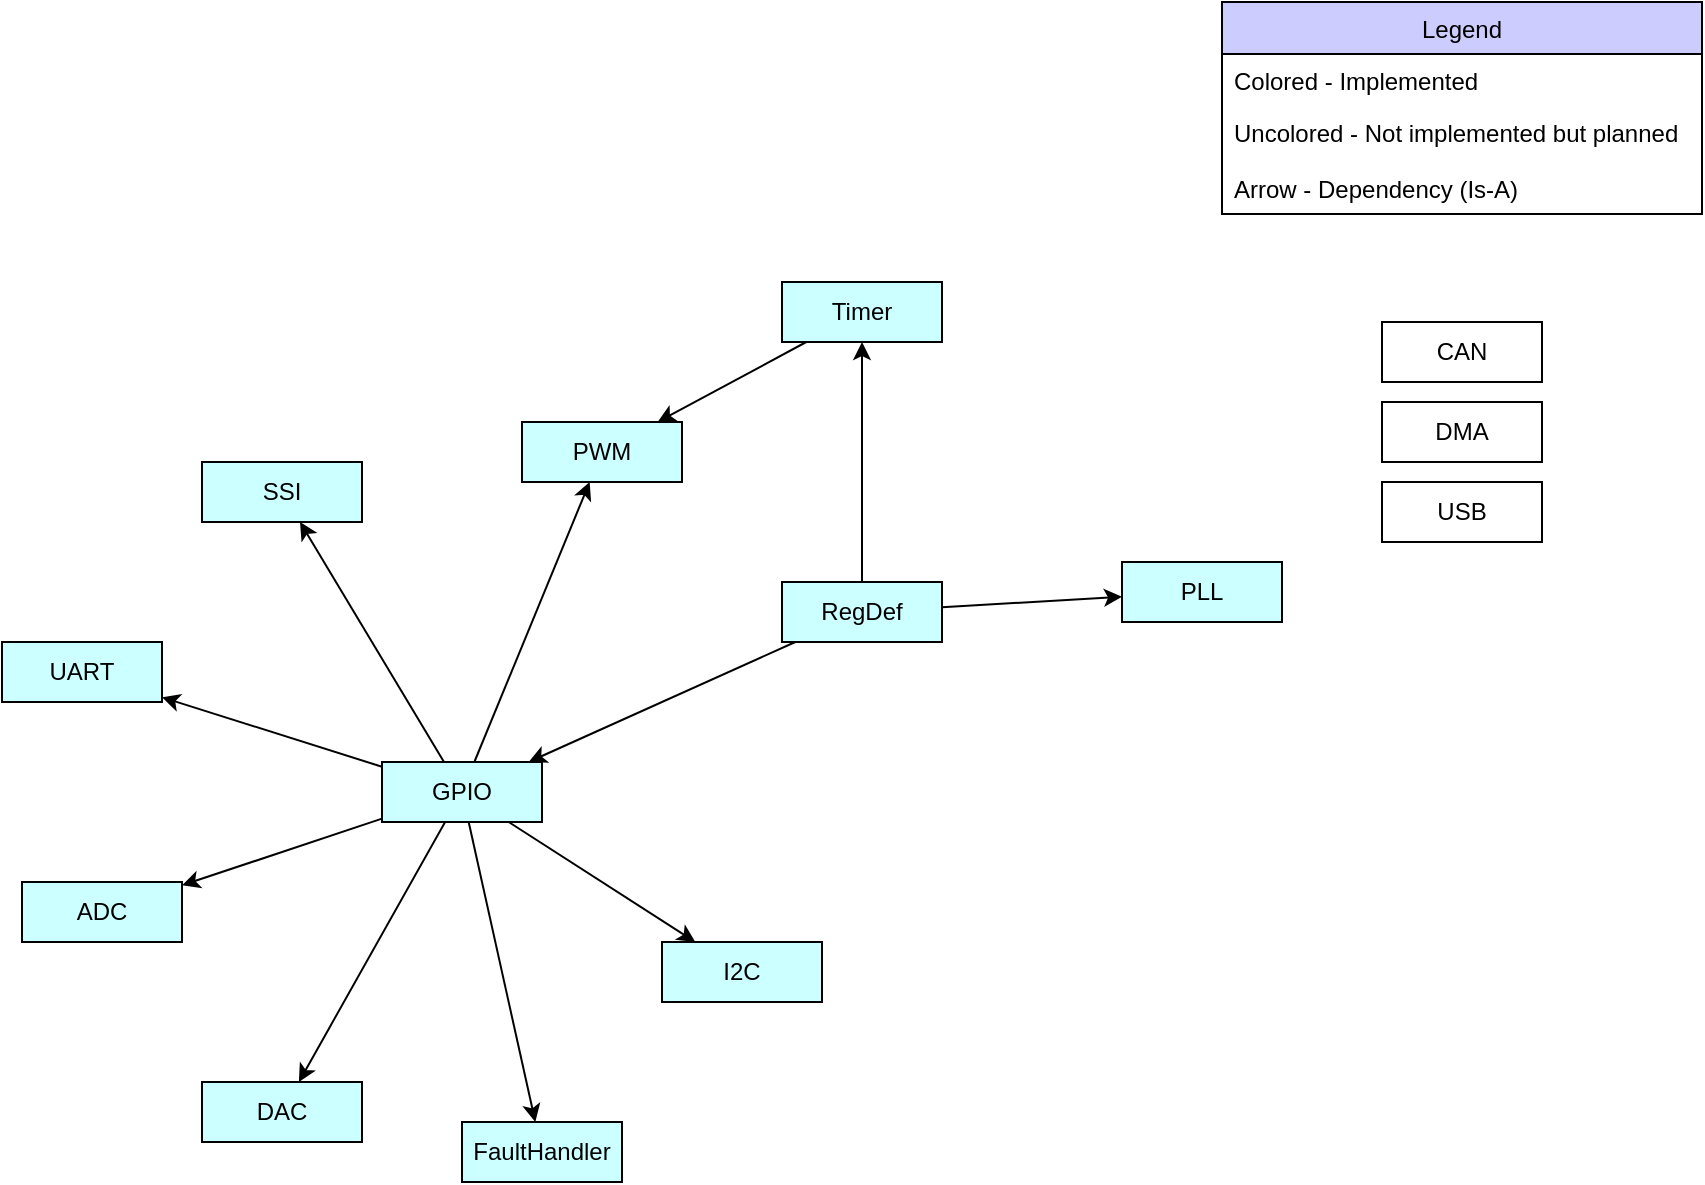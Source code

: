 <mxfile version="15.5.2" type="device"><diagram id="-y2y8tmFMxEP6RDZ8xfN" name="Page-1"><mxGraphModel dx="2065" dy="1087" grid="1" gridSize="10" guides="1" tooltips="1" connect="1" arrows="1" fold="1" page="1" pageScale="1" pageWidth="1100" pageHeight="850" math="0" shadow="0"><root><mxCell id="0"/><mxCell id="1" parent="0"/><mxCell id="HgvvTanYvEle2JIAMGem-272" value="Legend" style="swimlane;fontStyle=0;childLayout=stackLayout;horizontal=1;startSize=26;horizontalStack=0;resizeParent=1;resizeParentMax=0;resizeLast=0;collapsible=1;marginBottom=0;fillColor=#CCCCFF;" parent="1" vertex="1"><mxGeometry x="800" y="40" width="240" height="106" as="geometry"/></mxCell><mxCell id="HgvvTanYvEle2JIAMGem-273" value="Colored - Implemented" style="text;strokeColor=none;fillColor=none;align=left;verticalAlign=top;spacingLeft=4;spacingRight=4;overflow=hidden;rotatable=0;points=[[0,0.5],[1,0.5]];portConstraint=eastwest;" parent="HgvvTanYvEle2JIAMGem-272" vertex="1"><mxGeometry y="26" width="240" height="26" as="geometry"/></mxCell><mxCell id="HgvvTanYvEle2JIAMGem-274" value="Uncolored - Not implemented but planned" style="text;strokeColor=none;fillColor=none;align=left;verticalAlign=top;spacingLeft=4;spacingRight=4;overflow=hidden;rotatable=0;points=[[0,0.5],[1,0.5]];portConstraint=eastwest;" parent="HgvvTanYvEle2JIAMGem-272" vertex="1"><mxGeometry y="52" width="240" height="28" as="geometry"/></mxCell><mxCell id="HgvvTanYvEle2JIAMGem-279" value="Arrow - Dependency (Is-A)" style="text;strokeColor=none;fillColor=none;align=left;verticalAlign=top;spacingLeft=4;spacingRight=4;overflow=hidden;rotatable=0;points=[[0,0.5],[1,0.5]];portConstraint=eastwest;" parent="HgvvTanYvEle2JIAMGem-272" vertex="1"><mxGeometry y="80" width="240" height="26" as="geometry"/></mxCell><mxCell id="e23Isf9mB9XA5P11NPGo-80" value="CAN" style="whiteSpace=wrap;html=1;hachureGap=4;pointerEvents=0;fillColor=none;" parent="1" vertex="1"><mxGeometry x="880" y="200" width="80" height="30" as="geometry"/></mxCell><mxCell id="e23Isf9mB9XA5P11NPGo-82" value="DMA" style="whiteSpace=wrap;html=1;hachureGap=4;pointerEvents=0;fillColor=none;" parent="1" vertex="1"><mxGeometry x="880" y="240" width="80" height="30" as="geometry"/></mxCell><mxCell id="e23Isf9mB9XA5P11NPGo-83" value="USB" style="whiteSpace=wrap;html=1;hachureGap=4;pointerEvents=0;fillColor=none;" parent="1" vertex="1"><mxGeometry x="880" y="280" width="80" height="30" as="geometry"/></mxCell><mxCell id="PQarDQu5uLnV0_lh_8ph-15" value="GPIO" style="whiteSpace=wrap;html=1;fillColor=#CCFFFF;" vertex="1" parent="1"><mxGeometry x="380" y="420" width="80" height="30" as="geometry"/></mxCell><mxCell id="PQarDQu5uLnV0_lh_8ph-16" value="FaultHandler" style="whiteSpace=wrap;html=1;fillColor=#CCFFFF;" vertex="1" parent="1"><mxGeometry x="420" y="600" width="80" height="30" as="geometry"/></mxCell><mxCell id="PQarDQu5uLnV0_lh_8ph-17" value="" style="rounded=0;" edge="1" source="PQarDQu5uLnV0_lh_8ph-15" target="PQarDQu5uLnV0_lh_8ph-16" parent="1"><mxGeometry x="189" y="179" as="geometry"/></mxCell><mxCell id="PQarDQu5uLnV0_lh_8ph-18" value="RegDef" style="whiteSpace=wrap;html=1;fillColor=#CCFFFF;" vertex="1" parent="1"><mxGeometry x="580" y="330" width="80" height="30" as="geometry"/></mxCell><mxCell id="PQarDQu5uLnV0_lh_8ph-19" value="Timer" style="whiteSpace=wrap;html=1;fillColor=#CCFFFF;" vertex="1" parent="1"><mxGeometry x="580" y="180" width="80" height="30" as="geometry"/></mxCell><mxCell id="PQarDQu5uLnV0_lh_8ph-20" value="" style="rounded=0;" edge="1" source="PQarDQu5uLnV0_lh_8ph-18" target="PQarDQu5uLnV0_lh_8ph-19" parent="1"><mxGeometry x="189" y="179" as="geometry"/></mxCell><mxCell id="PQarDQu5uLnV0_lh_8ph-21" value="" style="rounded=0;" edge="1" source="PQarDQu5uLnV0_lh_8ph-18" target="PQarDQu5uLnV0_lh_8ph-15" parent="1"><mxGeometry x="189" y="179" as="geometry"/></mxCell><mxCell id="PQarDQu5uLnV0_lh_8ph-22" value="PLL" style="whiteSpace=wrap;html=1;fillColor=#CCFFFF;" vertex="1" parent="1"><mxGeometry x="750" y="320" width="80" height="30" as="geometry"/></mxCell><mxCell id="PQarDQu5uLnV0_lh_8ph-23" value="" style="rounded=0;" edge="1" source="PQarDQu5uLnV0_lh_8ph-18" target="PQarDQu5uLnV0_lh_8ph-22" parent="1"><mxGeometry x="189" y="179" as="geometry"/></mxCell><mxCell id="PQarDQu5uLnV0_lh_8ph-24" value="ADC" style="whiteSpace=wrap;html=1;fillColor=#CCFFFF;" vertex="1" parent="1"><mxGeometry x="200" y="480" width="80" height="30" as="geometry"/></mxCell><mxCell id="PQarDQu5uLnV0_lh_8ph-25" value="" style="rounded=0;" edge="1" source="PQarDQu5uLnV0_lh_8ph-15" target="PQarDQu5uLnV0_lh_8ph-24" parent="1"><mxGeometry x="189" y="179" as="geometry"/></mxCell><mxCell id="PQarDQu5uLnV0_lh_8ph-26" value="DAC" style="whiteSpace=wrap;html=1;fillColor=#CCFFFF;" vertex="1" parent="1"><mxGeometry x="290" y="580" width="80" height="30" as="geometry"/></mxCell><mxCell id="PQarDQu5uLnV0_lh_8ph-27" value="" style="rounded=0;" edge="1" source="PQarDQu5uLnV0_lh_8ph-15" target="PQarDQu5uLnV0_lh_8ph-26" parent="1"><mxGeometry x="189" y="179" as="geometry"/></mxCell><mxCell id="PQarDQu5uLnV0_lh_8ph-28" value="SSI" style="whiteSpace=wrap;html=1;fillColor=#CCFFFF;" vertex="1" parent="1"><mxGeometry x="290" y="270" width="80" height="30" as="geometry"/></mxCell><mxCell id="PQarDQu5uLnV0_lh_8ph-29" value="" style="rounded=0;" edge="1" source="PQarDQu5uLnV0_lh_8ph-15" target="PQarDQu5uLnV0_lh_8ph-28" parent="1"><mxGeometry x="189" y="179" as="geometry"/></mxCell><mxCell id="PQarDQu5uLnV0_lh_8ph-30" value="PWM" style="whiteSpace=wrap;html=1;fillColor=#CCFFFF;" vertex="1" parent="1"><mxGeometry x="450" y="250" width="80" height="30" as="geometry"/></mxCell><mxCell id="PQarDQu5uLnV0_lh_8ph-31" value="" style="rounded=0;" edge="1" source="PQarDQu5uLnV0_lh_8ph-15" target="PQarDQu5uLnV0_lh_8ph-30" parent="1"><mxGeometry x="189" y="179" as="geometry"/></mxCell><mxCell id="PQarDQu5uLnV0_lh_8ph-32" value="UART" style="whiteSpace=wrap;html=1;fillColor=#CCFFFF;" vertex="1" parent="1"><mxGeometry x="190" y="360" width="80" height="30" as="geometry"/></mxCell><mxCell id="PQarDQu5uLnV0_lh_8ph-33" value="" style="rounded=0;" edge="1" source="PQarDQu5uLnV0_lh_8ph-15" target="PQarDQu5uLnV0_lh_8ph-32" parent="1"><mxGeometry x="189" y="179" as="geometry"/></mxCell><mxCell id="PQarDQu5uLnV0_lh_8ph-34" value="I2C" style="whiteSpace=wrap;html=1;fillColor=#CCFFFF;" vertex="1" parent="1"><mxGeometry x="520" y="510" width="80" height="30" as="geometry"/></mxCell><mxCell id="PQarDQu5uLnV0_lh_8ph-35" value="" style="rounded=0;" edge="1" source="PQarDQu5uLnV0_lh_8ph-15" target="PQarDQu5uLnV0_lh_8ph-34" parent="1"><mxGeometry x="189" y="179" as="geometry"/></mxCell><mxCell id="PQarDQu5uLnV0_lh_8ph-36" value="" style="rounded=0;" edge="1" source="PQarDQu5uLnV0_lh_8ph-19" target="PQarDQu5uLnV0_lh_8ph-30" parent="1"><mxGeometry x="189" y="179" as="geometry"/></mxCell></root></mxGraphModel></diagram></mxfile>